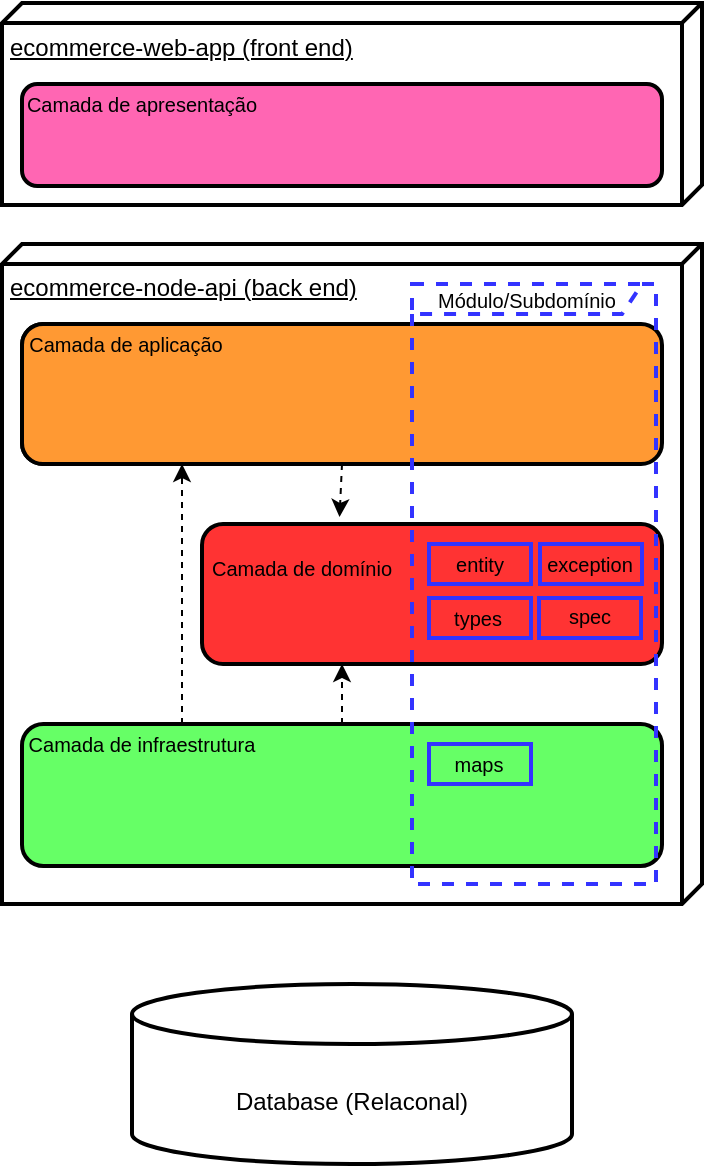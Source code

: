 <mxfile>
    <diagram id="rD_lds2NrlN1luSYMRQo" name="Arquitetura em Camadas">
        <mxGraphModel dx="957" dy="679" grid="1" gridSize="10" guides="1" tooltips="1" connect="1" arrows="1" fold="1" page="1" pageScale="1" pageWidth="850" pageHeight="1100" math="0" shadow="0">
            <root>
                <mxCell id="0"/>
                <mxCell id="1" parent="0"/>
                <mxCell id="2" value="ecommerce-node-api (back end)" style="verticalAlign=top;align=left;spacingTop=8;spacingLeft=2;spacingRight=12;shape=cube;size=10;direction=south;fontStyle=4;html=1;strokeWidth=2;" vertex="1" parent="1">
                    <mxGeometry x="280" y="190" width="350" height="330" as="geometry"/>
                </mxCell>
                <mxCell id="6" value="ecommerce-web-app (front end)" style="verticalAlign=top;align=left;spacingTop=8;spacingLeft=2;spacingRight=12;shape=cube;size=10;direction=south;fontStyle=4;html=1;strokeWidth=2;" vertex="1" parent="1">
                    <mxGeometry x="280" y="69.5" width="350" height="101" as="geometry"/>
                </mxCell>
                <mxCell id="7" value="" style="shape=cylinder3;whiteSpace=wrap;html=1;boundedLbl=1;backgroundOutline=1;size=15;strokeWidth=2;" vertex="1" parent="1">
                    <mxGeometry x="345" y="560" width="220" height="90" as="geometry"/>
                </mxCell>
                <mxCell id="8" value="Database (Relaconal)" style="text;html=1;strokeColor=none;fillColor=none;align=center;verticalAlign=middle;whiteSpace=wrap;rounded=0;strokeWidth=2;" vertex="1" parent="1">
                    <mxGeometry x="395" y="604" width="120" height="30" as="geometry"/>
                </mxCell>
                <mxCell id="9" value="" style="rounded=1;whiteSpace=wrap;html=1;strokeWidth=2;fillColor=#FF3333;" vertex="1" parent="1">
                    <mxGeometry x="380" y="330" width="230" height="70" as="geometry"/>
                </mxCell>
                <mxCell id="10" value="&lt;font style=&quot;font-size: 10px;&quot;&gt;Camada de domínio&lt;/font&gt;" style="text;html=1;strokeColor=none;fillColor=none;align=center;verticalAlign=middle;whiteSpace=wrap;rounded=0;strokeWidth=2;fontColor=#000000;" vertex="1" parent="1">
                    <mxGeometry x="380" y="342" width="100" height="20" as="geometry"/>
                </mxCell>
                <mxCell id="11" value="" style="rounded=1;whiteSpace=wrap;html=1;strokeWidth=2;fillColor=#FF9933;" vertex="1" parent="1">
                    <mxGeometry x="290" y="230" width="260" height="70" as="geometry"/>
                </mxCell>
                <mxCell id="12" value="&lt;font style=&quot;font-size: 10px;&quot;&gt;Camada de aplicação&lt;/font&gt;" style="text;html=1;strokeColor=none;fillColor=none;align=center;verticalAlign=middle;whiteSpace=wrap;rounded=0;strokeWidth=2;fontColor=#000000;" vertex="1" parent="1">
                    <mxGeometry x="450" y="230" width="100" height="20" as="geometry"/>
                </mxCell>
                <mxCell id="22" style="edgeStyle=none;html=1;exitX=0.5;exitY=0;exitDx=0;exitDy=0;dashed=1;fontSize=10;fontColor=#000000;endArrow=classic;endFill=1;" edge="1" parent="1" source="13">
                    <mxGeometry relative="1" as="geometry">
                        <mxPoint x="450" y="400" as="targetPoint"/>
                    </mxGeometry>
                </mxCell>
                <mxCell id="24" style="edgeStyle=none;html=1;exitX=0.25;exitY=0;exitDx=0;exitDy=0;entryX=0.25;entryY=1;entryDx=0;entryDy=0;dashed=1;fontSize=10;fontColor=#000000;endArrow=classic;endFill=1;" edge="1" parent="1" source="13" target="16">
                    <mxGeometry relative="1" as="geometry"/>
                </mxCell>
                <mxCell id="13" value="" style="rounded=1;whiteSpace=wrap;html=1;strokeWidth=2;fillColor=#66FF66;" vertex="1" parent="1">
                    <mxGeometry x="290" y="430" width="320" height="71" as="geometry"/>
                </mxCell>
                <mxCell id="14" value="&lt;font style=&quot;font-size: 10px;&quot;&gt;Camada de infraestrutura&lt;/font&gt;" style="text;html=1;strokeColor=none;fillColor=none;align=center;verticalAlign=middle;whiteSpace=wrap;rounded=0;strokeWidth=2;fontColor=#000000;" vertex="1" parent="1">
                    <mxGeometry x="290" y="430" width="120" height="20" as="geometry"/>
                </mxCell>
                <mxCell id="21" style="edgeStyle=none;html=1;exitX=0.5;exitY=1;exitDx=0;exitDy=0;dashed=1;fontSize=10;fontColor=#000000;endArrow=classic;endFill=1;entryX=0.299;entryY=-0.05;entryDx=0;entryDy=0;entryPerimeter=0;" edge="1" parent="1" source="16" target="9">
                    <mxGeometry relative="1" as="geometry">
                        <mxPoint x="420" y="330" as="targetPoint"/>
                    </mxGeometry>
                </mxCell>
                <mxCell id="16" value="" style="rounded=1;whiteSpace=wrap;html=1;strokeWidth=2;fillColor=#FF9933;" vertex="1" parent="1">
                    <mxGeometry x="290" y="230" width="320" height="70" as="geometry"/>
                </mxCell>
                <mxCell id="17" value="&lt;font style=&quot;font-size: 10px;&quot;&gt;Camada de aplicação&lt;/font&gt;" style="text;html=1;strokeColor=none;fillColor=none;align=center;verticalAlign=middle;whiteSpace=wrap;rounded=0;strokeWidth=2;fontColor=#000000;" vertex="1" parent="1">
                    <mxGeometry x="292" y="230" width="100" height="20" as="geometry"/>
                </mxCell>
                <mxCell id="18" value="" style="rounded=1;whiteSpace=wrap;html=1;strokeWidth=2;fillColor=#FF66B3;" vertex="1" parent="1">
                    <mxGeometry x="290" y="110" width="320" height="51" as="geometry"/>
                </mxCell>
                <mxCell id="19" value="&lt;font style=&quot;font-size: 10px;&quot;&gt;Camada de apresentação&lt;/font&gt;" style="text;html=1;strokeColor=none;fillColor=none;align=center;verticalAlign=middle;whiteSpace=wrap;rounded=0;strokeWidth=2;fontColor=#000000;" vertex="1" parent="1">
                    <mxGeometry x="290" y="110" width="120" height="20" as="geometry"/>
                </mxCell>
                <mxCell id="25" value="Módulo/Subdomínio" style="shape=umlFrame;whiteSpace=wrap;html=1;strokeWidth=2;fontSize=10;fontColor=#000000;fillColor=#FFFFFF;dashed=1;strokeColor=#3333FF;width=115;height=15;" vertex="1" parent="1">
                    <mxGeometry x="485" y="210" width="122" height="300" as="geometry"/>
                </mxCell>
                <mxCell id="27" value="&lt;span style=&quot;font-size: 10px;&quot;&gt;entity&lt;br&gt;&lt;/span&gt;" style="text;html=1;strokeColor=none;fillColor=none;align=center;verticalAlign=middle;whiteSpace=wrap;rounded=0;strokeWidth=2;fontColor=#000000;" vertex="1" parent="1">
                    <mxGeometry x="504" y="340" width="30" height="20" as="geometry"/>
                </mxCell>
                <mxCell id="30" value="&lt;span style=&quot;font-size: 10px;&quot;&gt;types&lt;br&gt;&lt;/span&gt;" style="text;html=1;strokeColor=none;fillColor=none;align=center;verticalAlign=middle;whiteSpace=wrap;rounded=0;strokeWidth=2;fontColor=#000000;" vertex="1" parent="1">
                    <mxGeometry x="503" y="367" width="30" height="20" as="geometry"/>
                </mxCell>
                <mxCell id="31" value="" style="rounded=0;whiteSpace=wrap;html=1;strokeColor=#3333FF;strokeWidth=2;fontSize=10;fontColor=#000000;fillColor=none;" vertex="1" parent="1">
                    <mxGeometry x="549" y="340" width="51" height="20" as="geometry"/>
                </mxCell>
                <mxCell id="32" value="&lt;span style=&quot;font-size: 10px;&quot;&gt;exception&lt;br&gt;&lt;/span&gt;" style="text;html=1;strokeColor=none;fillColor=none;align=center;verticalAlign=middle;whiteSpace=wrap;rounded=0;strokeWidth=2;fontColor=#000000;" vertex="1" parent="1">
                    <mxGeometry x="559" y="340" width="30" height="20" as="geometry"/>
                </mxCell>
                <mxCell id="34" value="&lt;span style=&quot;font-size: 10px;&quot;&gt;spec&lt;br&gt;&lt;/span&gt;" style="text;html=1;strokeColor=none;fillColor=none;align=center;verticalAlign=middle;whiteSpace=wrap;rounded=0;strokeWidth=2;fontColor=#000000;" vertex="1" parent="1">
                    <mxGeometry x="559" y="366" width="30" height="20" as="geometry"/>
                </mxCell>
                <mxCell id="37" value="" style="rounded=0;whiteSpace=wrap;html=1;strokeColor=#3333FF;strokeWidth=2;fontSize=10;fontColor=#000000;fillColor=none;" vertex="1" parent="1">
                    <mxGeometry x="548.5" y="367" width="51" height="20" as="geometry"/>
                </mxCell>
                <mxCell id="38" value="" style="rounded=0;whiteSpace=wrap;html=1;strokeColor=#3333FF;strokeWidth=2;fontSize=10;fontColor=#000000;fillColor=none;" vertex="1" parent="1">
                    <mxGeometry x="493.5" y="367" width="51" height="20" as="geometry"/>
                </mxCell>
                <mxCell id="40" value="" style="rounded=0;whiteSpace=wrap;html=1;strokeColor=#3333FF;strokeWidth=2;fontSize=10;fontColor=#000000;fillColor=none;" vertex="1" parent="1">
                    <mxGeometry x="493.5" y="340" width="51" height="20" as="geometry"/>
                </mxCell>
                <mxCell id="41" value="" style="rounded=0;whiteSpace=wrap;html=1;strokeColor=#3333FF;strokeWidth=2;fontSize=10;fontColor=#000000;fillColor=none;" vertex="1" parent="1">
                    <mxGeometry x="493.5" y="440" width="51" height="20" as="geometry"/>
                </mxCell>
                <mxCell id="43" value="maps" style="text;html=1;strokeColor=none;fillColor=none;align=center;verticalAlign=middle;whiteSpace=wrap;rounded=0;strokeWidth=2;fontSize=10;fontColor=#000000;" vertex="1" parent="1">
                    <mxGeometry x="497.5" y="435" width="41" height="30" as="geometry"/>
                </mxCell>
            </root>
        </mxGraphModel>
    </diagram>
</mxfile>